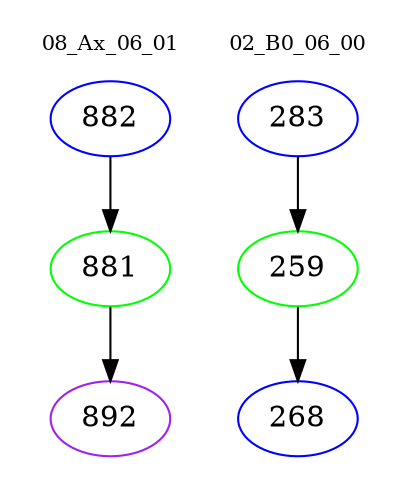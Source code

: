 digraph{
subgraph cluster_0 {
color = white
label = "08_Ax_06_01";
fontsize=10;
T0_882 [label="882", color="blue"]
T0_882 -> T0_881 [color="black"]
T0_881 [label="881", color="green"]
T0_881 -> T0_892 [color="black"]
T0_892 [label="892", color="purple"]
}
subgraph cluster_1 {
color = white
label = "02_B0_06_00";
fontsize=10;
T1_283 [label="283", color="blue"]
T1_283 -> T1_259 [color="black"]
T1_259 [label="259", color="green"]
T1_259 -> T1_268 [color="black"]
T1_268 [label="268", color="blue"]
}
}
